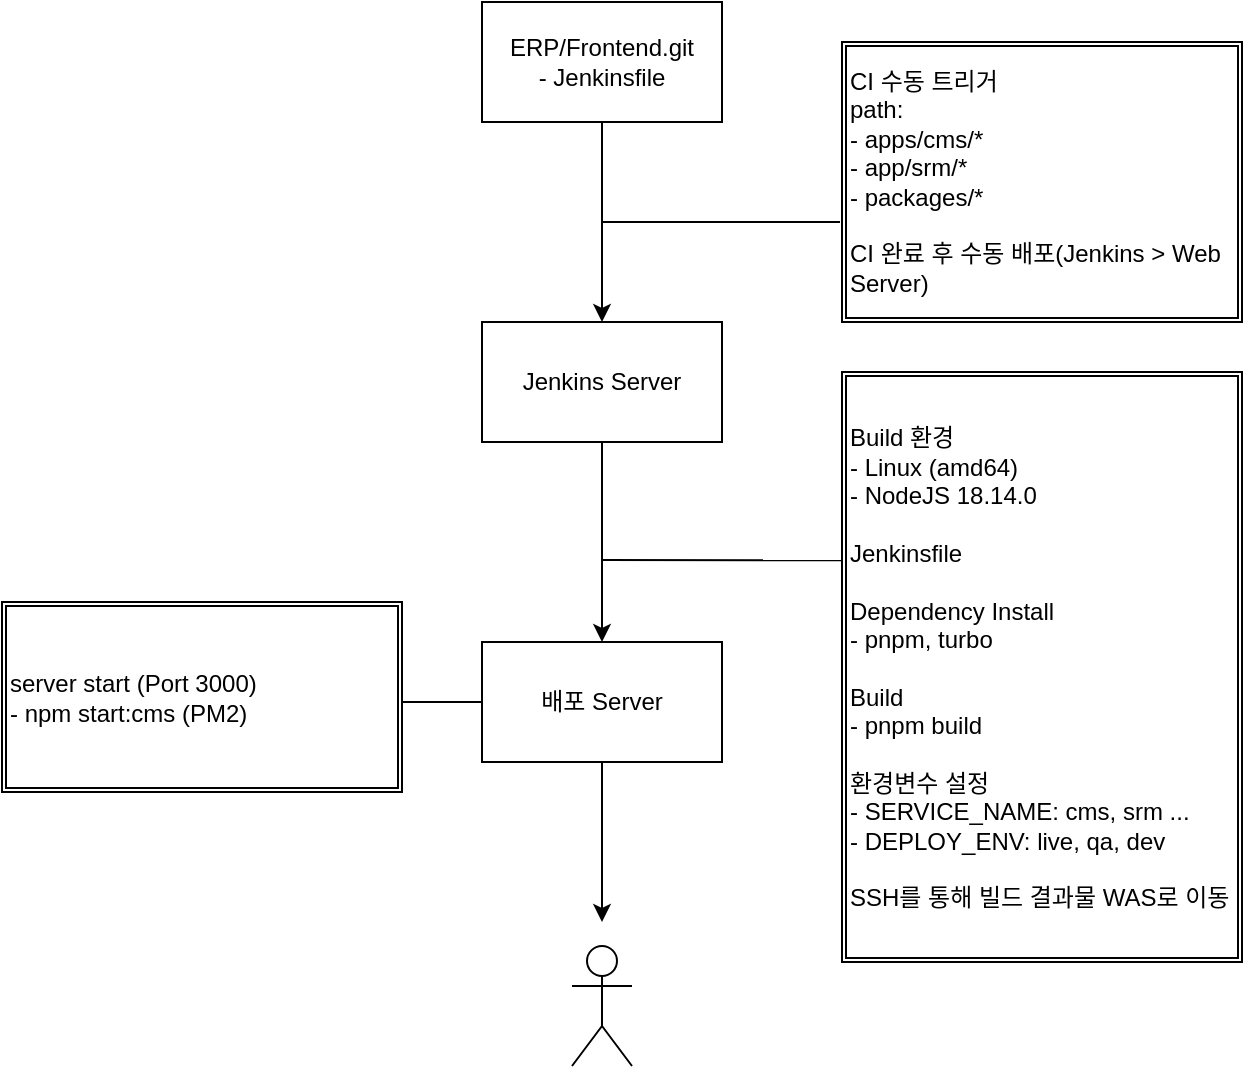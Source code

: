 <mxfile version="21.3.0" type="github">
  <diagram name="페이지-1" id="rulnj-KbUzy-cfcLN-6n">
    <mxGraphModel dx="1434" dy="771" grid="1" gridSize="10" guides="1" tooltips="1" connect="1" arrows="1" fold="1" page="1" pageScale="1" pageWidth="827" pageHeight="1169" math="0" shadow="0">
      <root>
        <mxCell id="0" />
        <mxCell id="1" parent="0" />
        <mxCell id="VZpOS-5xHHwN31Gzm8ZU-2" value="ERP/Frontend.git&lt;br&gt;- Jenkinsfile" style="rounded=0;whiteSpace=wrap;html=1;" parent="1" vertex="1">
          <mxGeometry x="360" y="40" width="120" height="60" as="geometry" />
        </mxCell>
        <mxCell id="VZpOS-5xHHwN31Gzm8ZU-3" value="" style="endArrow=classic;html=1;rounded=0;exitX=0.5;exitY=1;exitDx=0;exitDy=0;" parent="1" source="VZpOS-5xHHwN31Gzm8ZU-2" edge="1">
          <mxGeometry width="50" height="50" relative="1" as="geometry">
            <mxPoint x="400" y="120" as="sourcePoint" />
            <mxPoint x="420" y="200" as="targetPoint" />
          </mxGeometry>
        </mxCell>
        <mxCell id="VZpOS-5xHHwN31Gzm8ZU-4" value="CI 수동 트리거&lt;br&gt;path:&amp;nbsp;&lt;br&gt;- apps/cms/*&lt;br&gt;- app/srm/*&lt;br&gt;- packages/*&lt;br&gt;&lt;br&gt;CI 완료 후 수동 배포(Jenkins &amp;gt; Web Server)" style="shape=ext;double=1;rounded=0;whiteSpace=wrap;html=1;align=left;" parent="1" vertex="1">
          <mxGeometry x="540" y="60" width="200" height="140" as="geometry" />
        </mxCell>
        <mxCell id="VZpOS-5xHHwN31Gzm8ZU-6" value="Jenkins Server" style="rounded=0;whiteSpace=wrap;html=1;" parent="1" vertex="1">
          <mxGeometry x="360" y="200" width="120" height="60" as="geometry" />
        </mxCell>
        <mxCell id="VZpOS-5xHHwN31Gzm8ZU-7" value="" style="endArrow=none;html=1;rounded=0;entryX=-0.005;entryY=0.643;entryDx=0;entryDy=0;entryPerimeter=0;" parent="1" target="VZpOS-5xHHwN31Gzm8ZU-4" edge="1">
          <mxGeometry width="50" height="50" relative="1" as="geometry">
            <mxPoint x="420" y="150" as="sourcePoint" />
            <mxPoint x="540" y="150" as="targetPoint" />
          </mxGeometry>
        </mxCell>
        <mxCell id="VZpOS-5xHHwN31Gzm8ZU-8" value="" style="endArrow=classic;html=1;rounded=0;exitX=0.5;exitY=1;exitDx=0;exitDy=0;" parent="1" source="VZpOS-5xHHwN31Gzm8ZU-6" edge="1">
          <mxGeometry width="50" height="50" relative="1" as="geometry">
            <mxPoint x="390" y="370" as="sourcePoint" />
            <mxPoint x="420" y="360" as="targetPoint" />
          </mxGeometry>
        </mxCell>
        <mxCell id="VZpOS-5xHHwN31Gzm8ZU-9" value="Build 환경&lt;br&gt;- Linux (amd64) &lt;br&gt;- NodeJS 18.14.0&lt;br&gt;&lt;br&gt;Jenkinsfile&lt;br&gt;&lt;br&gt;Dependency Install&lt;br&gt;- pnpm, turbo&lt;br&gt;&lt;br&gt;Build&lt;br&gt;- pnpm build&lt;br&gt;&lt;br&gt;환경변수 설정&lt;br&gt;- SERVICE_NAME: cms, srm ...&lt;br&gt;- DEPLOY_ENV: live, qa, dev&lt;br&gt;&lt;br&gt;SSH를 통해 빌드 결과물 WAS로 이동" style="shape=ext;double=1;rounded=0;whiteSpace=wrap;html=1;align=left;" parent="1" vertex="1">
          <mxGeometry x="540" y="225" width="200" height="295" as="geometry" />
        </mxCell>
        <mxCell id="VZpOS-5xHHwN31Gzm8ZU-10" value="" style="endArrow=none;html=1;rounded=0;entryX=0;entryY=0.319;entryDx=0;entryDy=0;entryPerimeter=0;" parent="1" target="VZpOS-5xHHwN31Gzm8ZU-9" edge="1">
          <mxGeometry width="50" height="50" relative="1" as="geometry">
            <mxPoint x="420" y="319" as="sourcePoint" />
            <mxPoint x="510" y="270" as="targetPoint" />
          </mxGeometry>
        </mxCell>
        <mxCell id="VZpOS-5xHHwN31Gzm8ZU-12" value="배포 Server" style="rounded=0;whiteSpace=wrap;html=1;" parent="1" vertex="1">
          <mxGeometry x="360" y="360" width="120" height="60" as="geometry" />
        </mxCell>
        <mxCell id="VZpOS-5xHHwN31Gzm8ZU-13" value="" style="endArrow=classic;html=1;rounded=0;" parent="1" edge="1">
          <mxGeometry width="50" height="50" relative="1" as="geometry">
            <mxPoint x="420" y="420" as="sourcePoint" />
            <mxPoint x="420" y="500" as="targetPoint" />
          </mxGeometry>
        </mxCell>
        <mxCell id="VZpOS-5xHHwN31Gzm8ZU-15" value="" style="shape=umlActor;verticalLabelPosition=bottom;verticalAlign=top;html=1;outlineConnect=0;" parent="1" vertex="1">
          <mxGeometry x="405" y="512" width="30" height="60" as="geometry" />
        </mxCell>
        <mxCell id="VZpOS-5xHHwN31Gzm8ZU-16" value="" style="endArrow=none;html=1;rounded=0;" parent="1" edge="1">
          <mxGeometry width="50" height="50" relative="1" as="geometry">
            <mxPoint x="320" y="390" as="sourcePoint" />
            <mxPoint x="360" y="390" as="targetPoint" />
          </mxGeometry>
        </mxCell>
        <mxCell id="VZpOS-5xHHwN31Gzm8ZU-17" value="server start (Port 3000)&amp;nbsp;&lt;br&gt;- npm start:cms (PM2)" style="shape=ext;double=1;rounded=0;whiteSpace=wrap;html=1;align=left;" parent="1" vertex="1">
          <mxGeometry x="120" y="340" width="200" height="95" as="geometry" />
        </mxCell>
      </root>
    </mxGraphModel>
  </diagram>
</mxfile>
